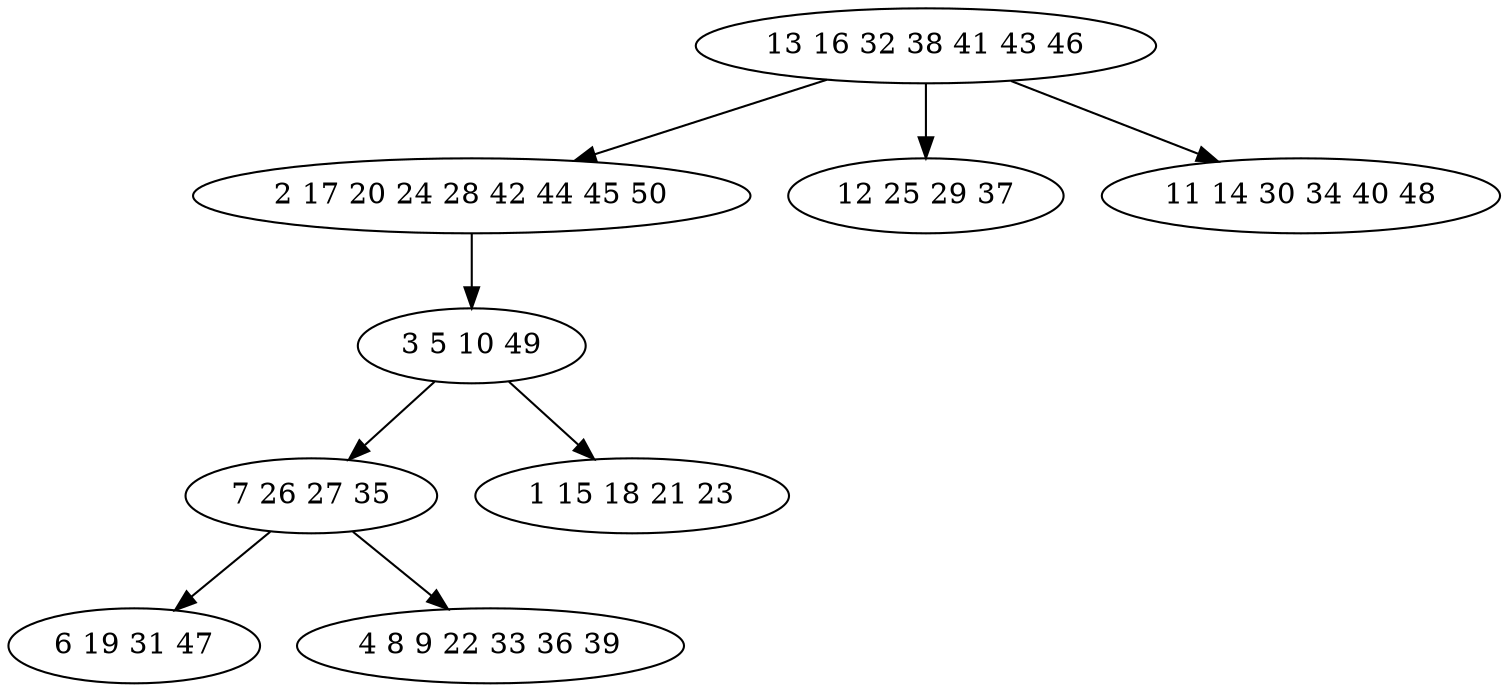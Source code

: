digraph true_tree {
	"0" -> "1"
	"1" -> "2"
	"2" -> "3"
	"0" -> "4"
	"3" -> "5"
	"0" -> "6"
	"2" -> "7"
	"3" -> "8"
	"0" [label="13 16 32 38 41 43 46"];
	"1" [label="2 17 20 24 28 42 44 45 50"];
	"2" [label="3 5 10 49"];
	"3" [label="7 26 27 35"];
	"4" [label="12 25 29 37"];
	"5" [label="6 19 31 47"];
	"6" [label="11 14 30 34 40 48"];
	"7" [label="1 15 18 21 23"];
	"8" [label="4 8 9 22 33 36 39"];
}
